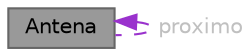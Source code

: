 digraph "Antena"
{
 // LATEX_PDF_SIZE
  bgcolor="transparent";
  edge [fontname=Helvetica,fontsize=10,labelfontname=Helvetica,labelfontsize=10];
  node [fontname=Helvetica,fontsize=10,shape=box,height=0.2,width=0.4];
  Node1 [id="Node000001",label="Antena",height=0.2,width=0.4,color="gray40", fillcolor="grey60", style="filled", fontcolor="black",tooltip="Representa uma antena com frequência e posição (x,y) no mapa."];
  Node1 -> Node1 [id="edge1_Node000001_Node000001",dir="back",color="darkorchid3",style="dashed",tooltip=" ",label=" proximo",fontcolor="grey" ];
}
